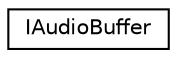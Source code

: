 digraph "Graphical Class Hierarchy"
{
  edge [fontname="Helvetica",fontsize="10",labelfontname="Helvetica",labelfontsize="10"];
  node [fontname="Helvetica",fontsize="10",shape=record];
  rankdir="LR";
  Node0 [label="IAudioBuffer",height=0.2,width=0.4,color="black", fillcolor="white", style="filled",URL="$db/d86/classIAudioBuffer.html"];
}
